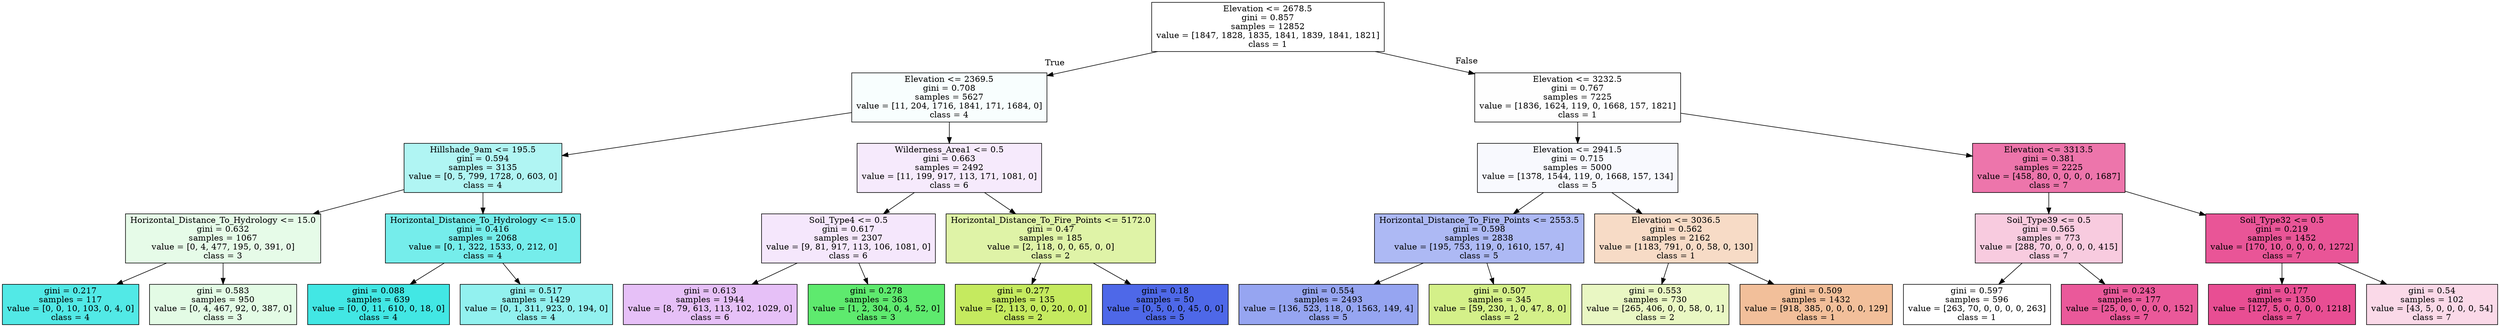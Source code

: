 digraph Tree {
node [shape=box, style="filled", color="black"] ;
0 [label="Elevation <= 2678.5\ngini = 0.857\nsamples = 12852\nvalue = [1847, 1828, 1835, 1841, 1839, 1841, 1821]\nclass = 1", fillcolor="#e5813900"] ;
1 [label="Elevation <= 2369.5\ngini = 0.708\nsamples = 5627\nvalue = [11, 204, 1716, 1841, 171, 1684, 0]\nclass = 4", fillcolor="#39e5e208"] ;
0 -> 1 [labeldistance=2.5, labelangle=45, headlabel="True"] ;
2 [label="Hillshade_9am <= 195.5\ngini = 0.594\nsamples = 3135\nvalue = [0, 5, 799, 1728, 0, 603, 0]\nclass = 4", fillcolor="#39e5e265"] ;
1 -> 2 ;
3 [label="Horizontal_Distance_To_Hydrology <= 15.0\ngini = 0.632\nsamples = 1067\nvalue = [0, 4, 477, 195, 0, 391, 0]\nclass = 3", fillcolor="#39e54d20"] ;
2 -> 3 ;
4 [label="gini = 0.217\nsamples = 117\nvalue = [0, 0, 10, 103, 0, 4, 0]\nclass = 4", fillcolor="#39e5e2de"] ;
3 -> 4 ;
5 [label="gini = 0.583\nsamples = 950\nvalue = [0, 4, 467, 92, 0, 387, 0]\nclass = 3", fillcolor="#39e54d24"] ;
3 -> 5 ;
6 [label="Horizontal_Distance_To_Hydrology <= 15.0\ngini = 0.416\nsamples = 2068\nvalue = [0, 1, 322, 1533, 0, 212, 0]\nclass = 4", fillcolor="#39e5e2b1"] ;
2 -> 6 ;
7 [label="gini = 0.088\nsamples = 639\nvalue = [0, 0, 11, 610, 0, 18, 0]\nclass = 4", fillcolor="#39e5e2f3"] ;
6 -> 7 ;
8 [label="gini = 0.517\nsamples = 1429\nvalue = [0, 1, 311, 923, 0, 194, 0]\nclass = 4", fillcolor="#39e5e28c"] ;
6 -> 8 ;
9 [label="Wilderness_Area1 <= 0.5\ngini = 0.663\nsamples = 2492\nvalue = [11, 199, 917, 113, 171, 1081, 0]\nclass = 6", fillcolor="#b139e51b"] ;
1 -> 9 ;
10 [label="Soil_Type4 <= 0.5\ngini = 0.617\nsamples = 2307\nvalue = [9, 81, 917, 113, 106, 1081, 0]\nclass = 6", fillcolor="#b139e51e"] ;
9 -> 10 ;
11 [label="gini = 0.613\nsamples = 1944\nvalue = [8, 79, 613, 113, 102, 1029, 0]\nclass = 6", fillcolor="#b139e550"] ;
10 -> 11 ;
12 [label="gini = 0.278\nsamples = 363\nvalue = [1, 2, 304, 0, 4, 52, 0]\nclass = 3", fillcolor="#39e54dcf"] ;
10 -> 12 ;
13 [label="Horizontal_Distance_To_Fire_Points <= 5172.0\ngini = 0.47\nsamples = 185\nvalue = [2, 118, 0, 0, 65, 0, 0]\nclass = 2", fillcolor="#b7e53971"] ;
9 -> 13 ;
14 [label="gini = 0.277\nsamples = 135\nvalue = [2, 113, 0, 0, 20, 0, 0]\nclass = 2", fillcolor="#b7e539ce"] ;
13 -> 14 ;
15 [label="gini = 0.18\nsamples = 50\nvalue = [0, 5, 0, 0, 45, 0, 0]\nclass = 5", fillcolor="#3956e5e3"] ;
13 -> 15 ;
16 [label="Elevation <= 3232.5\ngini = 0.767\nsamples = 7225\nvalue = [1836, 1624, 119, 0, 1668, 157, 1821]\nclass = 1", fillcolor="#e5813901"] ;
0 -> 16 [labeldistance=2.5, labelangle=-45, headlabel="False"] ;
17 [label="Elevation <= 2941.5\ngini = 0.715\nsamples = 5000\nvalue = [1378, 1544, 119, 0, 1668, 157, 134]\nclass = 5", fillcolor="#3956e509"] ;
16 -> 17 ;
18 [label="Horizontal_Distance_To_Fire_Points <= 2553.5\ngini = 0.598\nsamples = 2838\nvalue = [195, 753, 119, 0, 1610, 157, 4]\nclass = 5", fillcolor="#3956e569"] ;
17 -> 18 ;
19 [label="gini = 0.554\nsamples = 2493\nvalue = [136, 523, 118, 0, 1563, 149, 4]\nclass = 5", fillcolor="#3956e587"] ;
18 -> 19 ;
20 [label="gini = 0.507\nsamples = 345\nvalue = [59, 230, 1, 0, 47, 8, 0]\nclass = 2", fillcolor="#b7e53998"] ;
18 -> 20 ;
21 [label="Elevation <= 3036.5\ngini = 0.562\nsamples = 2162\nvalue = [1183, 791, 0, 0, 58, 0, 130]\nclass = 1", fillcolor="#e5813949"] ;
17 -> 21 ;
22 [label="gini = 0.553\nsamples = 730\nvalue = [265, 406, 0, 0, 58, 0, 1]\nclass = 2", fillcolor="#b7e5394d"] ;
21 -> 22 ;
23 [label="gini = 0.509\nsamples = 1432\nvalue = [918, 385, 0, 0, 0, 0, 129]\nclass = 1", fillcolor="#e5813982"] ;
21 -> 23 ;
24 [label="Elevation <= 3313.5\ngini = 0.381\nsamples = 2225\nvalue = [458, 80, 0, 0, 0, 0, 1687]\nclass = 7", fillcolor="#e53986b1"] ;
16 -> 24 ;
25 [label="Soil_Type39 <= 0.5\ngini = 0.565\nsamples = 773\nvalue = [288, 70, 0, 0, 0, 0, 415]\nclass = 7", fillcolor="#e5398643"] ;
24 -> 25 ;
26 [label="gini = 0.597\nsamples = 596\nvalue = [263, 70, 0, 0, 0, 0, 263]\nclass = 1", fillcolor="#e5813900"] ;
25 -> 26 ;
27 [label="gini = 0.243\nsamples = 177\nvalue = [25, 0, 0, 0, 0, 0, 152]\nclass = 7", fillcolor="#e53986d5"] ;
25 -> 27 ;
28 [label="Soil_Type32 <= 0.5\ngini = 0.219\nsamples = 1452\nvalue = [170, 10, 0, 0, 0, 0, 1272]\nclass = 7", fillcolor="#e53986db"] ;
24 -> 28 ;
29 [label="gini = 0.177\nsamples = 1350\nvalue = [127, 5, 0, 0, 0, 0, 1218]\nclass = 7", fillcolor="#e53986e3"] ;
28 -> 29 ;
30 [label="gini = 0.54\nsamples = 102\nvalue = [43, 5, 0, 0, 0, 0, 54]\nclass = 7", fillcolor="#e5398630"] ;
28 -> 30 ;
}